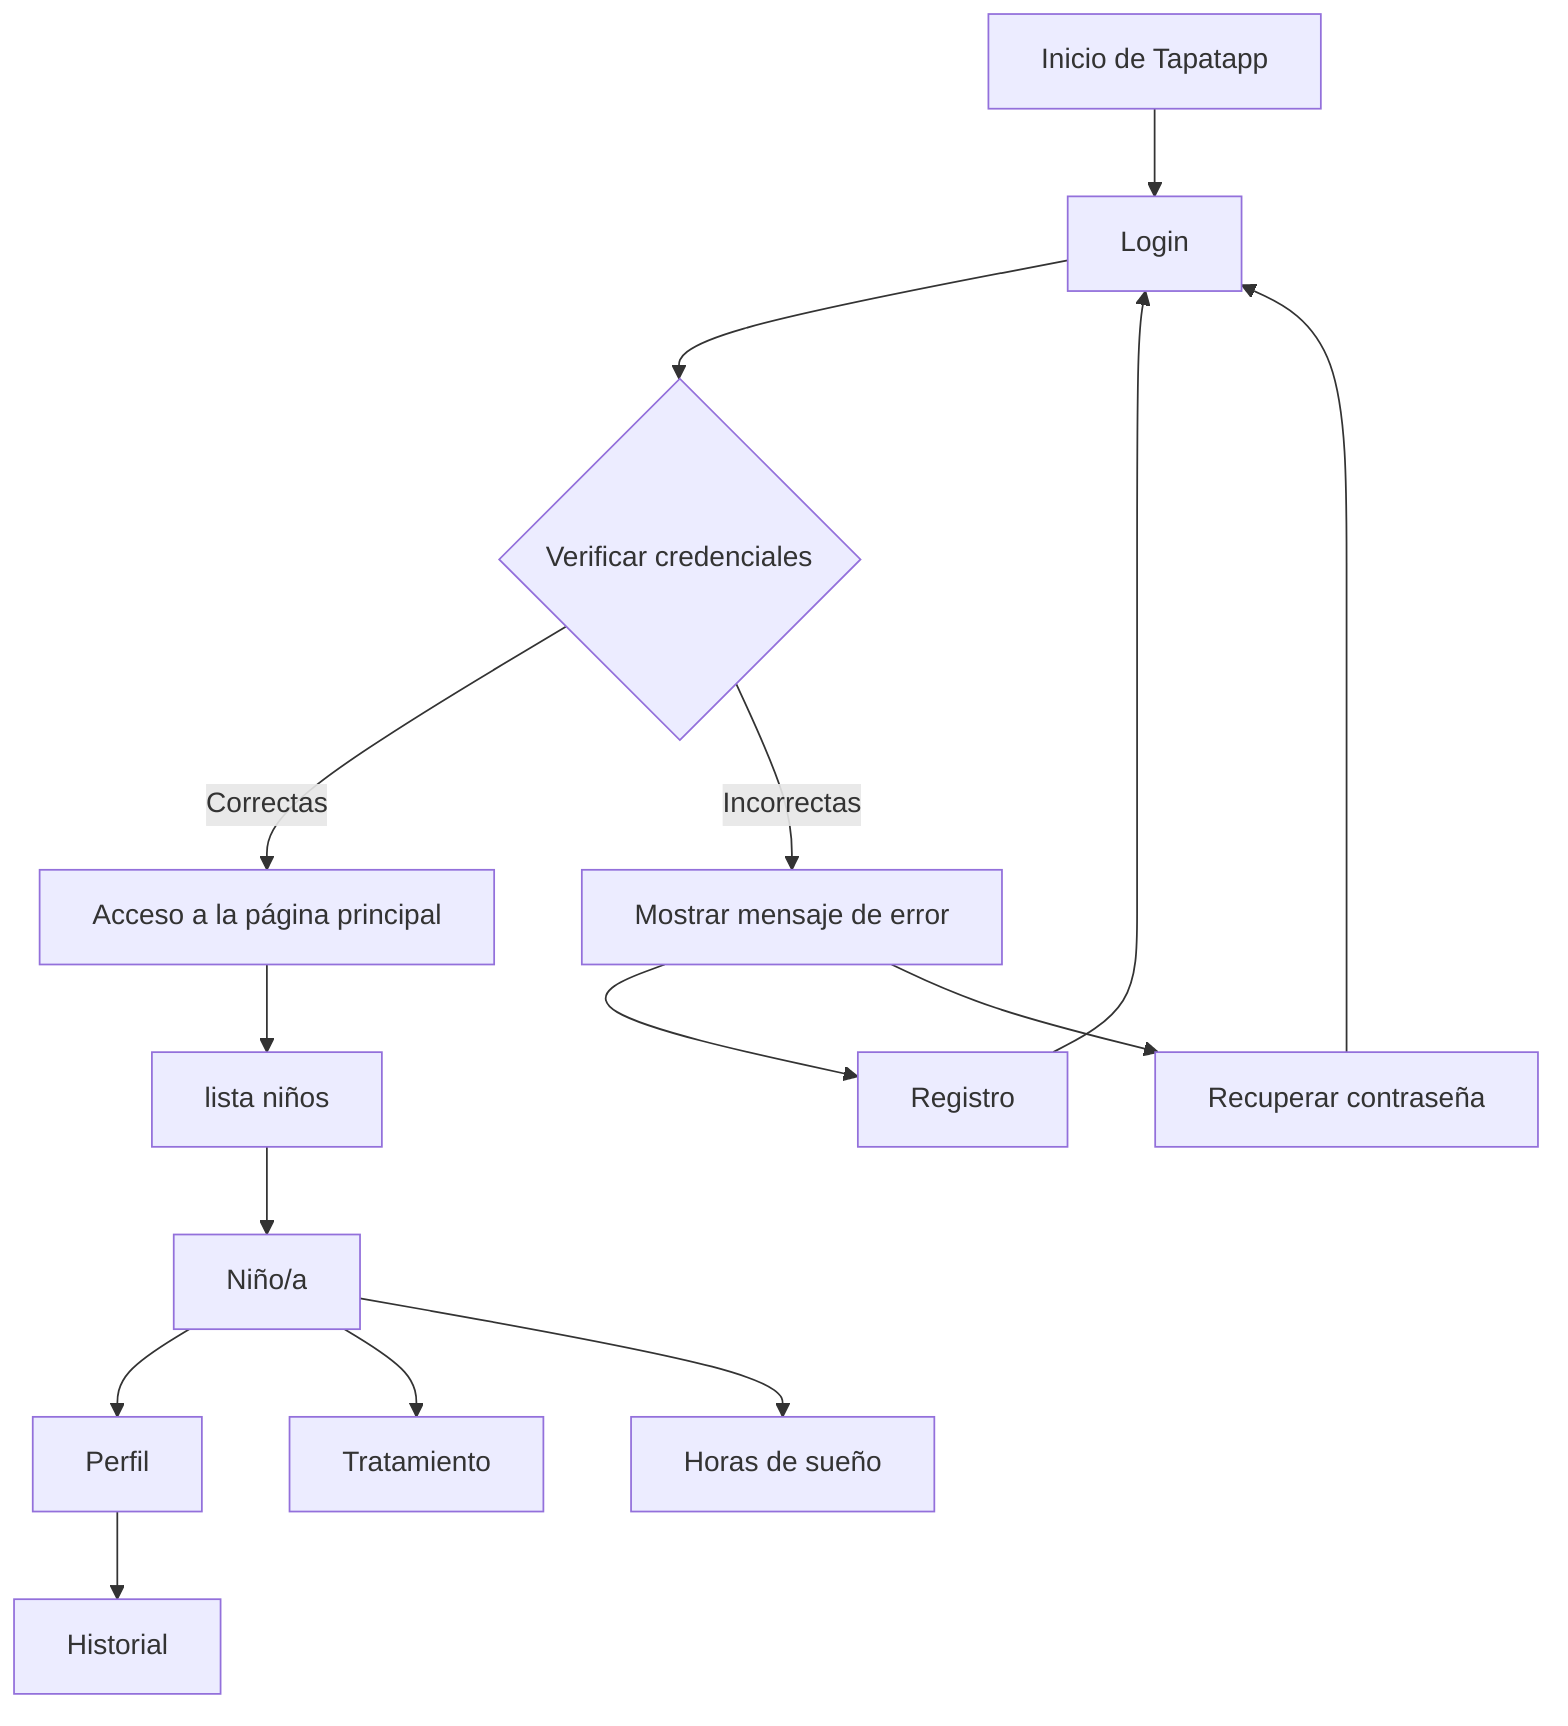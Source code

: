flowchart TD
    A[Inicio de Tapatapp] --> B[Login]
    B --> C{Verificar credenciales}
    C -->|Correctas| D[Acceso a la página principal]
    C -->|Incorrectas| E[Mostrar mensaje de error]
    G --> B
    D --> F[lista niños]
    E --> G[Registro]
    E --> H[Recuperar contraseña]
    H --> B
    F --> I[Niño/a]
    I --> J[Perfil]
    I --> K[Tratamiento]
    J --> L[Historial]
    I --> M[Horas de sueño]